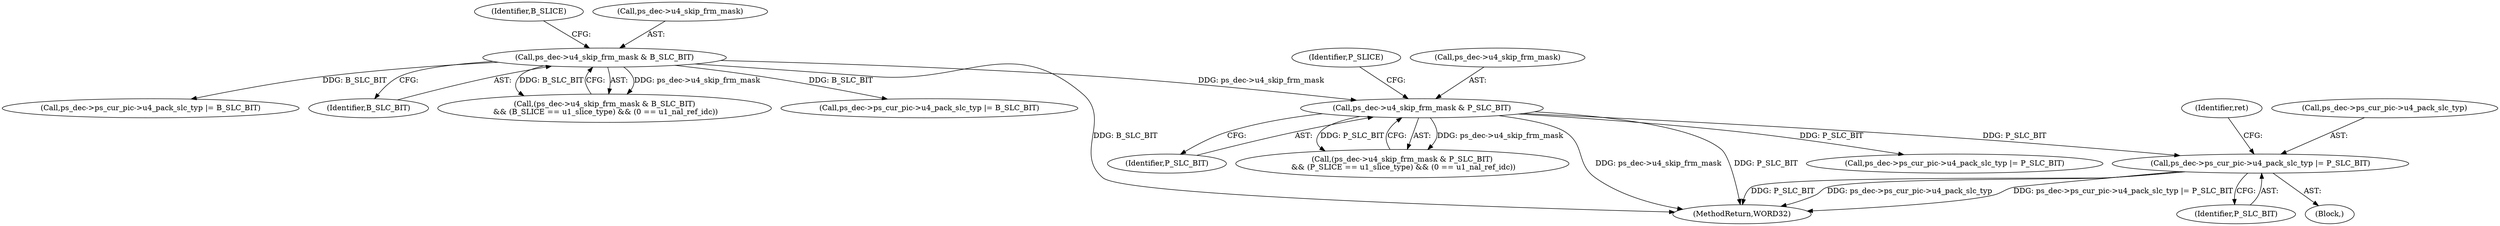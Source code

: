 digraph "0_Android_6c327afb263837bc90760c55c6605b26161a4eb9_0@pointer" {
"1002447" [label="(Call,ps_dec->ps_cur_pic->u4_pack_slc_typ |= P_SLC_BIT)"];
"1001830" [label="(Call,ps_dec->u4_skip_frm_mask & P_SLC_BIT)"];
"1001815" [label="(Call,ps_dec->u4_skip_frm_mask & B_SLC_BIT)"];
"1001862" [label="(Call,ps_dec->ps_cur_pic->u4_pack_slc_typ |= P_SLC_BIT)"];
"1001829" [label="(Call,(ps_dec->u4_skip_frm_mask & P_SLC_BIT)\n && (P_SLICE == u1_slice_type) && (0 == u1_nal_ref_idc))"];
"1002453" [label="(Identifier,P_SLC_BIT)"];
"1001834" [label="(Identifier,P_SLC_BIT)"];
"1001814" [label="(Call,(ps_dec->u4_skip_frm_mask & B_SLC_BIT)\n && (B_SLICE == u1_slice_type) && (0 == u1_nal_ref_idc))"];
"1002446" [label="(Block,)"];
"1001837" [label="(Identifier,P_SLICE)"];
"1001822" [label="(Identifier,B_SLICE)"];
"1001831" [label="(Call,ps_dec->u4_skip_frm_mask)"];
"1001815" [label="(Call,ps_dec->u4_skip_frm_mask & B_SLC_BIT)"];
"1001845" [label="(Call,ps_dec->ps_cur_pic->u4_pack_slc_typ |= B_SLC_BIT)"];
"1002455" [label="(Identifier,ret)"];
"1001819" [label="(Identifier,B_SLC_BIT)"];
"1002448" [label="(Call,ps_dec->ps_cur_pic->u4_pack_slc_typ)"];
"1001830" [label="(Call,ps_dec->u4_skip_frm_mask & P_SLC_BIT)"];
"1001816" [label="(Call,ps_dec->u4_skip_frm_mask)"];
"1002447" [label="(Call,ps_dec->ps_cur_pic->u4_pack_slc_typ |= P_SLC_BIT)"];
"1002481" [label="(Call,ps_dec->ps_cur_pic->u4_pack_slc_typ |= B_SLC_BIT)"];
"1002606" [label="(MethodReturn,WORD32)"];
"1002447" -> "1002446"  [label="AST: "];
"1002447" -> "1002453"  [label="CFG: "];
"1002448" -> "1002447"  [label="AST: "];
"1002453" -> "1002447"  [label="AST: "];
"1002455" -> "1002447"  [label="CFG: "];
"1002447" -> "1002606"  [label="DDG: P_SLC_BIT"];
"1002447" -> "1002606"  [label="DDG: ps_dec->ps_cur_pic->u4_pack_slc_typ"];
"1002447" -> "1002606"  [label="DDG: ps_dec->ps_cur_pic->u4_pack_slc_typ |= P_SLC_BIT"];
"1001830" -> "1002447"  [label="DDG: P_SLC_BIT"];
"1001830" -> "1001829"  [label="AST: "];
"1001830" -> "1001834"  [label="CFG: "];
"1001831" -> "1001830"  [label="AST: "];
"1001834" -> "1001830"  [label="AST: "];
"1001837" -> "1001830"  [label="CFG: "];
"1001829" -> "1001830"  [label="CFG: "];
"1001830" -> "1002606"  [label="DDG: ps_dec->u4_skip_frm_mask"];
"1001830" -> "1002606"  [label="DDG: P_SLC_BIT"];
"1001830" -> "1001829"  [label="DDG: ps_dec->u4_skip_frm_mask"];
"1001830" -> "1001829"  [label="DDG: P_SLC_BIT"];
"1001815" -> "1001830"  [label="DDG: ps_dec->u4_skip_frm_mask"];
"1001830" -> "1001862"  [label="DDG: P_SLC_BIT"];
"1001815" -> "1001814"  [label="AST: "];
"1001815" -> "1001819"  [label="CFG: "];
"1001816" -> "1001815"  [label="AST: "];
"1001819" -> "1001815"  [label="AST: "];
"1001822" -> "1001815"  [label="CFG: "];
"1001814" -> "1001815"  [label="CFG: "];
"1001815" -> "1002606"  [label="DDG: B_SLC_BIT"];
"1001815" -> "1001814"  [label="DDG: ps_dec->u4_skip_frm_mask"];
"1001815" -> "1001814"  [label="DDG: B_SLC_BIT"];
"1001815" -> "1001845"  [label="DDG: B_SLC_BIT"];
"1001815" -> "1002481"  [label="DDG: B_SLC_BIT"];
}
